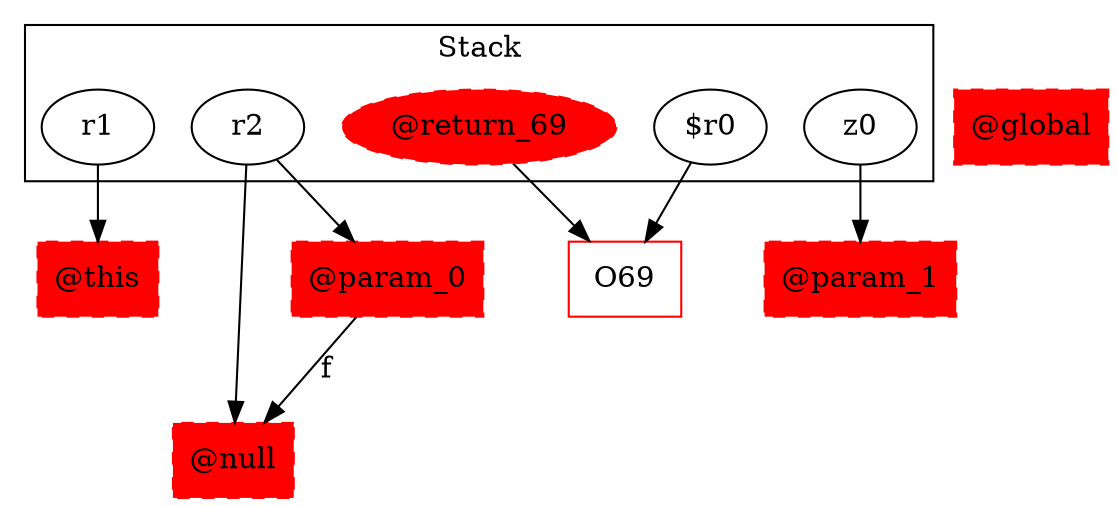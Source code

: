 digraph sample {
  rankDir="LR";
  subgraph cluster_0 {
    label="Stack"
    "r1"; "r2"; "@return_69"; "$r0"; "z0"; 
  }
  "r1" -> { "@this"[shape=box]};
  "r2" -> { "@null"[shape=box]"@param_0"[shape=box]};
  "@return_69" -> { O69[shape=box]};
  "$r0" -> { O69[shape=box]};
  "z0" -> { "@param_1"[shape=box]};
  "@return_69"[style="filled,dashed"]; 
  "@null"[shape=box, style="filled,dashed"];
  "@global"[shape=box, style="filled,dashed"];
  "@this"[shape=box, style="filled,dashed"];
  "@param_0" -> "@null"[label="f", weight="0.2"]
  "@param_0"[shape=box, style="filled,dashed"];
  "@param_1"[shape=box, style="filled,dashed"];
  "@return_69"[color="red"];
  O69[color="red"];
  "@null"[color="red"];
  "@global"[color="red"];
  "@this"[color="red"];
  "@param_0"[color="red"];
  "@param_1"[color="red"];
}
